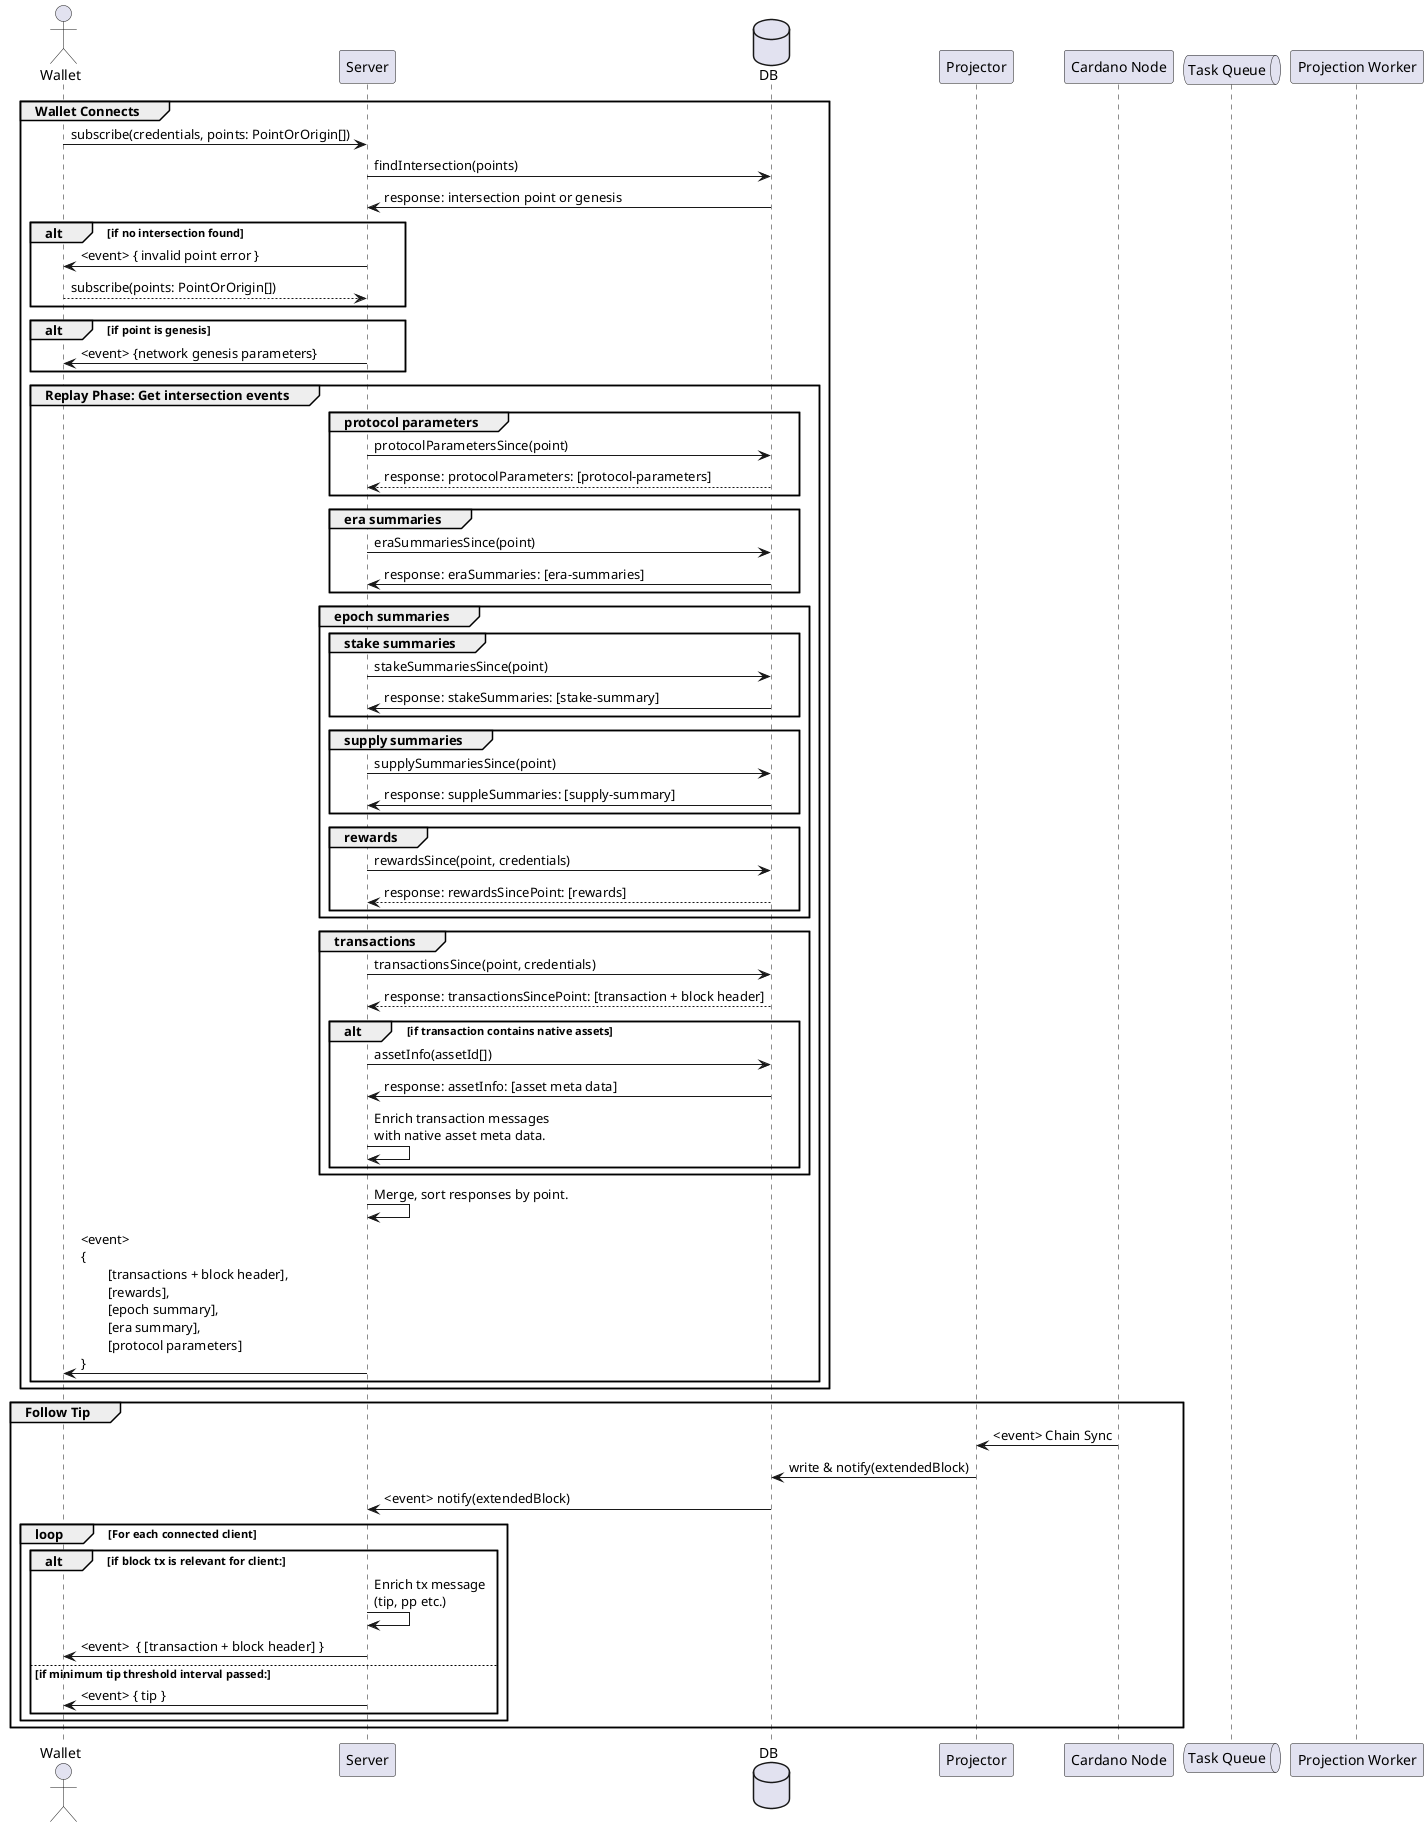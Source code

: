 @startuml Synchronization-Sequence

actor Wallet
participant Server
database DB
participant Projector
participant "Cardano Node" as Node
queue "Task Queue" as Queue
participant "Projection Worker" as Worker

group Wallet Connects
  Wallet -> Server: subscribe(credentials, points: PointOrOrigin[])
  Server -> DB: findIntersection(points)
  DB -> Server: response: intersection point or genesis

  alt if no intersection found
    Server -> Wallet: <event> { invalid point error }
    Wallet --> Server: subscribe(points: PointOrOrigin[])
  end

  alt if point is genesis
    Server -> Wallet: <event> {network genesis parameters}
  end

  group Replay Phase: Get intersection events 
    group protocol parameters
      Server -> DB: protocolParametersSince(point)
      DB --> Server: response: protocolParameters: [protocol-parameters]
    end

    group era summaries
      Server -> DB: eraSummariesSince(point)
      DB -> Server: response: eraSummaries: [era-summaries]
    end
    
    group epoch summaries
      group stake summaries
        Server -> DB: stakeSummariesSince(point)
        DB -> Server: response: stakeSummaries: [stake-summary]
      end
      group supply summaries
        Server -> DB: supplySummariesSince(point)
        DB -> Server: response: suppleSummaries: [supply-summary]
      end
      group rewards
        Server -> DB: rewardsSince(point, credentials)
        DB --> Server: response: rewardsSincePoint: [rewards]
      end
    end

    group transactions
      Server -> DB: transactionsSince(point, credentials)
      DB --> Server: response: transactionsSincePoint: [transaction + block header]

      alt if transaction contains native assets
        Server -> DB: assetInfo(assetId[])
        DB -> Server: response: assetInfo: [asset meta data]
        Server -> Server: Enrich transaction messages\nwith native asset meta data.
      end
    end
  
    Server -> Server: Merge, sort responses by point.
    Server -> Wallet: <event> \n{\n\t[transactions + block header],\n\t[rewards],\n\t[epoch summary],\n\t[era summary],\n\t[protocol parameters]\n}
  end

end

group Follow Tip
  Node -> Projector: <event> Chain Sync
  Projector -> DB: write & notify(extendedBlock)
  DB -> Server: <event> notify(extendedBlock)

  loop For each connected client
    alt if block tx is relevant for client:
      Server -> Server: Enrich tx message\n(tip, pp etc.)
      Server -> Wallet: <event>  { [transaction + block header] }
    else if minimum tip threshold interval passed:
      Server -> Wallet: <event> { tip }
    end
  end
end

@enduml
